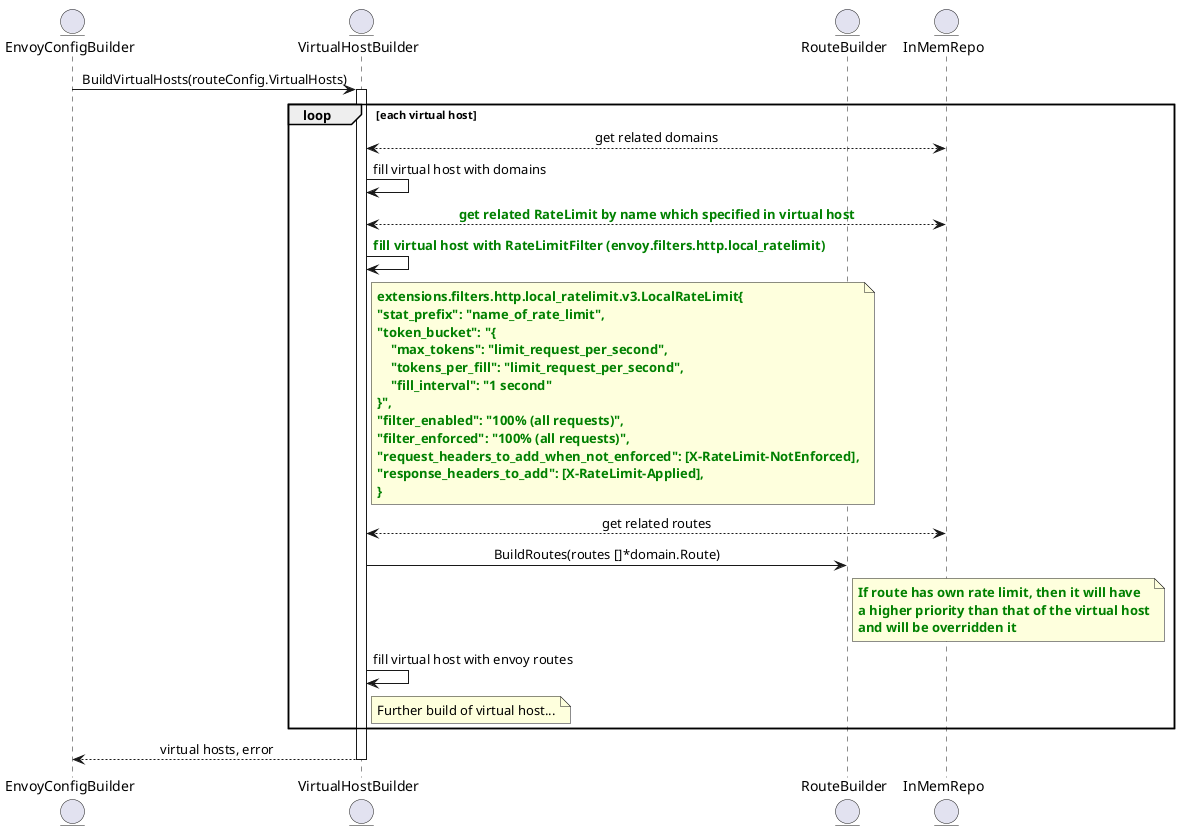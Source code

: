 @startuml

skinparam sequenceMessageAlign center

entity EnvoyConfigBuilder
entity VirtualHostBuilder
entity RouteBuilder
entity InMemRepo

EnvoyConfigBuilder -> VirtualHostBuilder : BuildVirtualHosts(routeConfig.VirtualHosts)
activate VirtualHostBuilder
    loop each virtual host
        VirtualHostBuilder <--> InMemRepo : get related domains
        VirtualHostBuilder -> VirtualHostBuilder : fill virtual host with domains


        VirtualHostBuilder <--> InMemRepo : <color GREEN>**get related RateLimit by name which specified in virtual host**</color>
        VirtualHostBuilder -> VirtualHostBuilder : <color GREEN>**fill virtual host with RateLimitFilter (envoy.filters.http.local_ratelimit)**</color>
        note right VirtualHostBuilder
            <color GREEN>**extensions.filters.http.local_ratelimit.v3.LocalRateLimit{**</color>
            <color GREEN>**"stat_prefix": "name_of_rate_limit",**</color>
            <color GREEN>**"token_bucket": "{**</color>
                <color GREEN>**"max_tokens": "limit_request_per_second", **</color>
                <color GREEN>**"tokens_per_fill": "limit_request_per_second", **</color>
                <color GREEN>**"fill_interval": "1 second"**</color>
            <color GREEN>**}",**</color>
            <color GREEN>**"filter_enabled": "100% (all requests)",**</color>
            <color GREEN>**"filter_enforced": "100% (all requests)",**</color>
            <color GREEN>**"request_headers_to_add_when_not_enforced": [X-RateLimit-NotEnforced],**</color>
            <color GREEN>**"response_headers_to_add": [X-RateLimit-Applied],**</color>
            <color GREEN>**} **</color>
        end note

        VirtualHostBuilder <--> InMemRepo : get related routes
        VirtualHostBuilder -> RouteBuilder : BuildRoutes(routes []*domain.Route)
        note right RouteBuilder
            <color GREEN>**If route has own rate limit, then it will have**</color>
            <color GREEN>**a higher priority than that of the virtual host**</color>
            <color GREEN>**and will be overridden it**</color>
        end note
        VirtualHostBuilder -> VirtualHostBuilder : fill virtual host with envoy routes

        note right VirtualHostBuilder
            Further build of virtual host...
        end note

    end

EnvoyConfigBuilder <-- VirtualHostBuilder : virtual hosts, error
deactivate VirtualHostBuilder

@enduml

